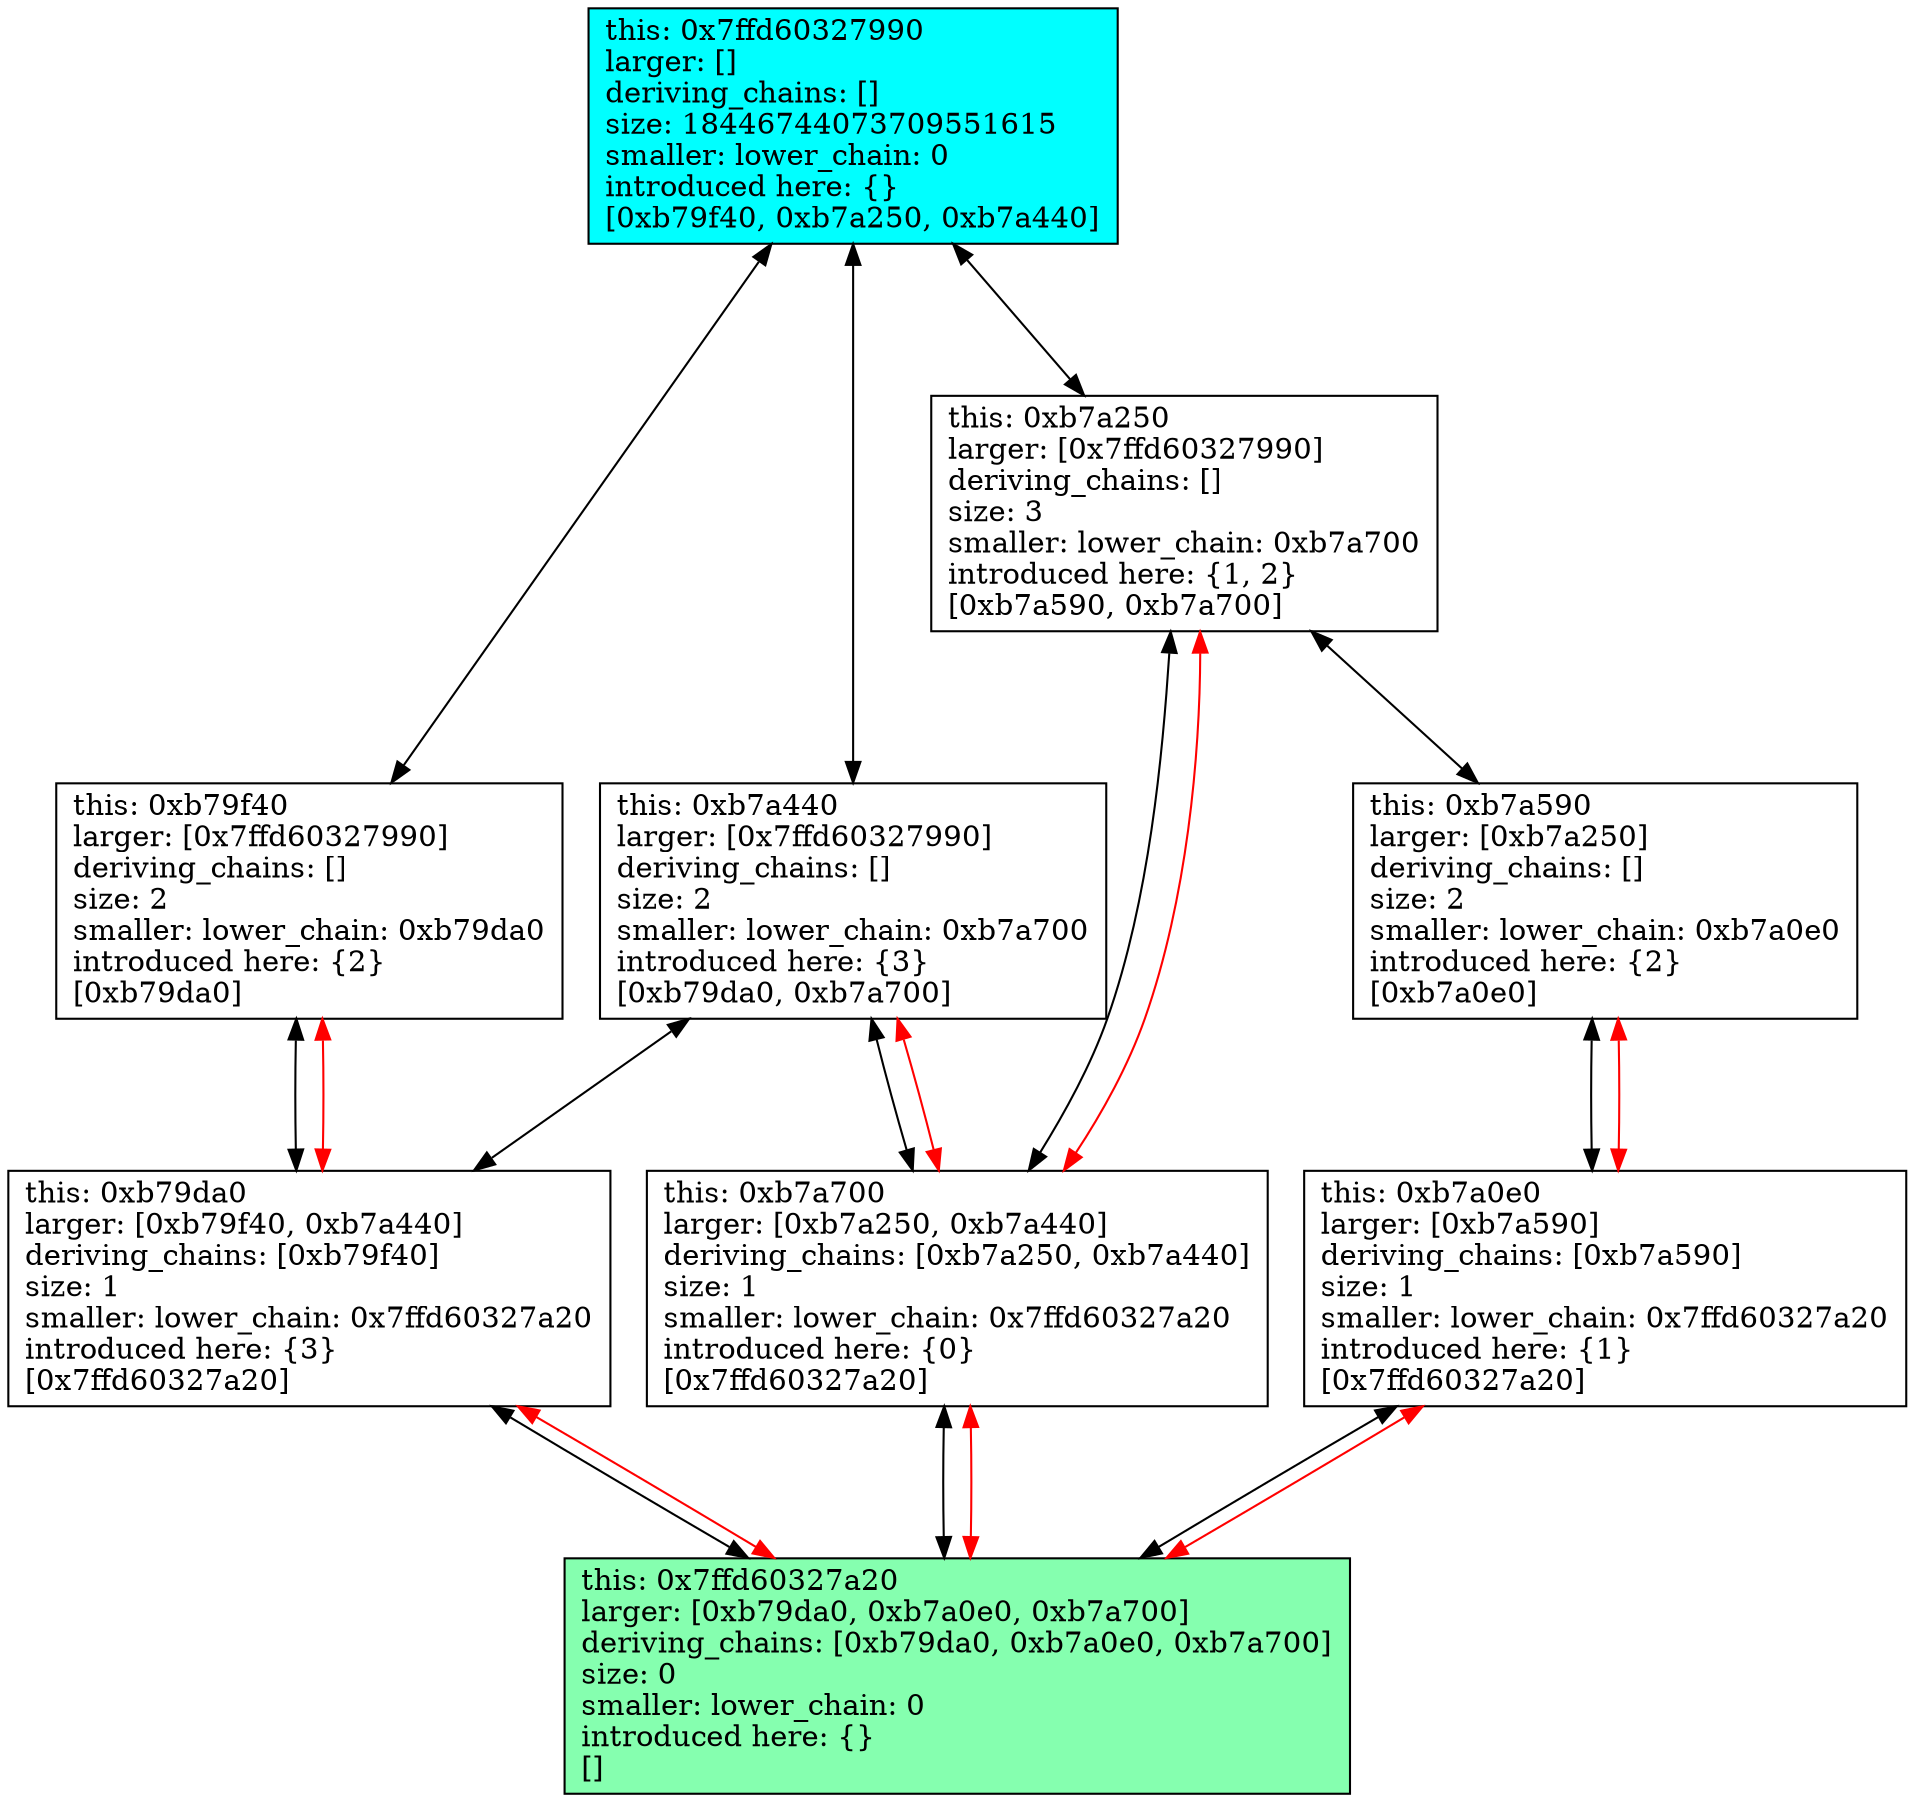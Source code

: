 digraph 123 { graph [splines=true,rankdir=BT]; node [shape=box]; edge [len=2, minlen=2];
{rank=same;12033440 12034272 12035840 }
{rank=same;12033856 12035136 12035472 }
140726217374096 [label="ALL",style=filled,fillcolor=cyan]; { rank=sink; 140726217374096 }
140726217374240 [label="EMPTY",style=filled,fillcolor="#85FFAF"];{ rank=source; 140726217374240 }
12033440 [label="this: 0xb79da0\llarger: [0xb79f40, 0xb7a440]\lderiving_chains: [0xb79f40]\lsize: 1\lsmaller: lower_chain: 0x7ffd60327a20\lintroduced here: {3}\l[0x7ffd60327a20]\l"];
12033856 [label="this: 0xb79f40\llarger: [0x7ffd60327990]\lderiving_chains: []\lsize: 2\lsmaller: lower_chain: 0xb79da0\lintroduced here: {2}\l[0xb79da0]\l"];
12034272 [label="this: 0xb7a0e0\llarger: [0xb7a590]\lderiving_chains: [0xb7a590]\lsize: 1\lsmaller: lower_chain: 0x7ffd60327a20\lintroduced here: {1}\l[0x7ffd60327a20]\l"];
12034640 [label="this: 0xb7a250\llarger: [0x7ffd60327990]\lderiving_chains: []\lsize: 3\lsmaller: lower_chain: 0xb7a700\lintroduced here: {1, 2}\l[0xb7a590, 0xb7a700]\l"];
12035136 [label="this: 0xb7a440\llarger: [0x7ffd60327990]\lderiving_chains: []\lsize: 2\lsmaller: lower_chain: 0xb7a700\lintroduced here: {3}\l[0xb79da0, 0xb7a700]\l"];
12035472 [label="this: 0xb7a590\llarger: [0xb7a250]\lderiving_chains: []\lsize: 2\lsmaller: lower_chain: 0xb7a0e0\lintroduced here: {2}\l[0xb7a0e0]\l"];
12035840 [label="this: 0xb7a700\llarger: [0xb7a250, 0xb7a440]\lderiving_chains: [0xb7a250, 0xb7a440]\lsize: 1\lsmaller: lower_chain: 0x7ffd60327a20\lintroduced here: {0}\l[0x7ffd60327a20]\l"];
140726217374096 [label="this: 0x7ffd60327990\llarger: []\lderiving_chains: []\lsize: 18446744073709551615\lsmaller: lower_chain: 0\lintroduced here: {}\l[0xb79f40, 0xb7a250, 0xb7a440]\l"];
140726217374240 [label="this: 0x7ffd60327a20\llarger: [0xb79da0, 0xb7a0e0, 0xb7a700]\lderiving_chains: [0xb79da0, 0xb7a0e0, 0xb7a700]\lsize: 0\lsmaller: lower_chain: 0\lintroduced here: {}\l[]\l"];
12033440	-> 12033856 [constraint=true,dir=both]
12033440	-> 12035136 [constraint=true,dir=both]
12033440	-> 12033856 [color=red,dir=both]
12033856	-> 140726217374096 [constraint=true,dir=both]
12034272	-> 12035472 [constraint=true,dir=both]
12034272	-> 12035472 [color=red,dir=both]
12034640	-> 140726217374096 [constraint=true,dir=both]
12035136	-> 140726217374096 [constraint=true,dir=both]
12035472	-> 12034640 [constraint=true,dir=both]
12035840	-> 12034640 [constraint=true,dir=both]
12035840	-> 12035136 [constraint=true,dir=both]
12035840	-> 12034640 [color=red,dir=both]
12035840	-> 12035136 [color=red,dir=both]
140726217374240	-> 12033440 [constraint=true,dir=both]
140726217374240	-> 12034272 [constraint=true,dir=both]
140726217374240	-> 12035840 [constraint=true,dir=both]
140726217374240	-> 12033440 [color=red,dir=both]
140726217374240	-> 12034272 [color=red,dir=both]
140726217374240	-> 12035840 [color=red,dir=both]
}
